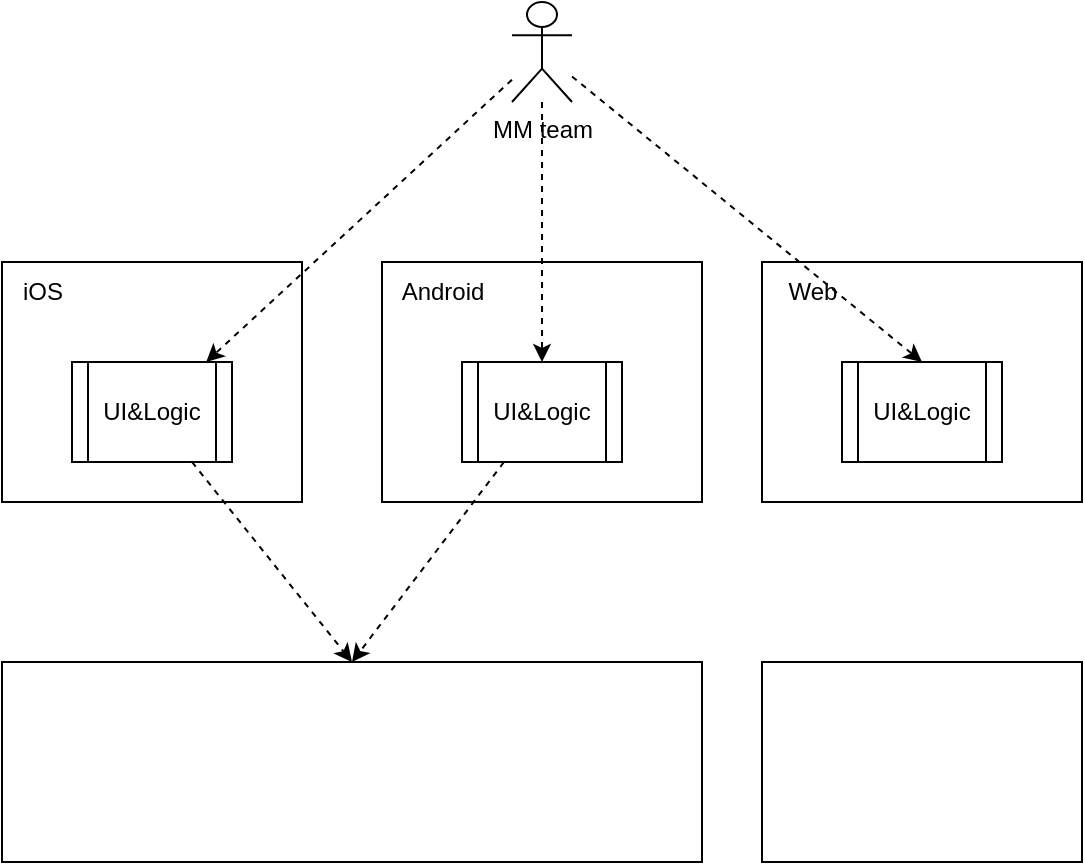 <mxfile version="20.5.1" type="github">
  <diagram id="y7rtck3YeN8wnWgUX3iH" name="Page-1">
    <mxGraphModel dx="678" dy="1073" grid="1" gridSize="10" guides="1" tooltips="1" connect="1" arrows="1" fold="1" page="1" pageScale="1" pageWidth="827" pageHeight="1169" math="0" shadow="0">
      <root>
        <mxCell id="0" />
        <mxCell id="1" parent="0" />
        <mxCell id="xE3xiU5ibn_uZQsDwTcd-1" value="" style="rounded=0;whiteSpace=wrap;html=1;" vertex="1" parent="1">
          <mxGeometry x="60" y="240" width="150" height="120" as="geometry" />
        </mxCell>
        <mxCell id="xE3xiU5ibn_uZQsDwTcd-4" value="" style="rounded=0;whiteSpace=wrap;html=1;" vertex="1" parent="1">
          <mxGeometry x="250" y="240" width="160" height="120" as="geometry" />
        </mxCell>
        <mxCell id="xE3xiU5ibn_uZQsDwTcd-5" value="iOS" style="text;html=1;align=center;verticalAlign=middle;resizable=0;points=[];autosize=1;strokeColor=none;fillColor=none;" vertex="1" parent="1">
          <mxGeometry x="60" y="240" width="40" height="30" as="geometry" />
        </mxCell>
        <mxCell id="xE3xiU5ibn_uZQsDwTcd-7" value="" style="rounded=0;whiteSpace=wrap;html=1;fontFamily=Helvetica;fontSize=12;" vertex="1" parent="1">
          <mxGeometry x="440" y="240" width="160" height="120" as="geometry" />
        </mxCell>
        <mxCell id="xE3xiU5ibn_uZQsDwTcd-8" value="Android" style="text;html=1;align=center;verticalAlign=middle;resizable=0;points=[];autosize=1;strokeColor=none;fillColor=none;fontSize=12;fontFamily=Helvetica;fontColor=default;" vertex="1" parent="1">
          <mxGeometry x="250" y="240" width="60" height="30" as="geometry" />
        </mxCell>
        <mxCell id="xE3xiU5ibn_uZQsDwTcd-6" value="Web" style="text;html=1;align=center;verticalAlign=middle;resizable=0;points=[];autosize=1;strokeColor=none;fillColor=none;rotation=0;" vertex="1" parent="1">
          <mxGeometry x="440" y="240" width="50" height="30" as="geometry" />
        </mxCell>
        <mxCell id="xE3xiU5ibn_uZQsDwTcd-16" style="rounded=0;orthogonalLoop=1;jettySize=auto;html=1;fontFamily=Helvetica;fontSize=12;fontColor=default;dashed=1;" edge="1" parent="1" source="xE3xiU5ibn_uZQsDwTcd-10" target="xE3xiU5ibn_uZQsDwTcd-13">
          <mxGeometry relative="1" as="geometry" />
        </mxCell>
        <mxCell id="xE3xiU5ibn_uZQsDwTcd-17" style="edgeStyle=none;rounded=0;orthogonalLoop=1;jettySize=auto;html=1;dashed=1;fontFamily=Helvetica;fontSize=12;fontColor=default;" edge="1" parent="1" source="xE3xiU5ibn_uZQsDwTcd-10" target="xE3xiU5ibn_uZQsDwTcd-14">
          <mxGeometry relative="1" as="geometry" />
        </mxCell>
        <mxCell id="xE3xiU5ibn_uZQsDwTcd-18" style="edgeStyle=none;rounded=0;orthogonalLoop=1;jettySize=auto;html=1;entryX=0.5;entryY=0;entryDx=0;entryDy=0;dashed=1;fontFamily=Helvetica;fontSize=12;fontColor=default;" edge="1" parent="1" source="xE3xiU5ibn_uZQsDwTcd-10" target="xE3xiU5ibn_uZQsDwTcd-15">
          <mxGeometry relative="1" as="geometry" />
        </mxCell>
        <mxCell id="xE3xiU5ibn_uZQsDwTcd-10" value="MM team" style="shape=umlActor;verticalLabelPosition=bottom;verticalAlign=top;html=1;outlineConnect=0;rounded=0;strokeColor=default;fontFamily=Helvetica;fontSize=12;fontColor=default;fillColor=none;gradientColor=none;" vertex="1" parent="1">
          <mxGeometry x="315" y="110" width="30" height="50" as="geometry" />
        </mxCell>
        <mxCell id="xE3xiU5ibn_uZQsDwTcd-23" style="edgeStyle=none;rounded=0;orthogonalLoop=1;jettySize=auto;html=1;dashed=1;fontFamily=Helvetica;fontSize=12;fontColor=default;entryX=0.5;entryY=0;entryDx=0;entryDy=0;" edge="1" parent="1" source="xE3xiU5ibn_uZQsDwTcd-13" target="xE3xiU5ibn_uZQsDwTcd-19">
          <mxGeometry relative="1" as="geometry">
            <mxPoint x="230" y="440" as="targetPoint" />
          </mxGeometry>
        </mxCell>
        <mxCell id="xE3xiU5ibn_uZQsDwTcd-13" value="UI&amp;amp;Logic" style="shape=process;whiteSpace=wrap;html=1;backgroundOutline=1;rounded=0;strokeColor=default;fontFamily=Helvetica;fontSize=12;fontColor=default;fillColor=none;gradientColor=none;" vertex="1" parent="1">
          <mxGeometry x="95" y="290" width="80" height="50" as="geometry" />
        </mxCell>
        <mxCell id="xE3xiU5ibn_uZQsDwTcd-21" style="edgeStyle=none;rounded=0;orthogonalLoop=1;jettySize=auto;html=1;entryX=0.5;entryY=0;entryDx=0;entryDy=0;dashed=1;fontFamily=Helvetica;fontSize=12;fontColor=default;" edge="1" parent="1" source="xE3xiU5ibn_uZQsDwTcd-14" target="xE3xiU5ibn_uZQsDwTcd-19">
          <mxGeometry relative="1" as="geometry" />
        </mxCell>
        <mxCell id="xE3xiU5ibn_uZQsDwTcd-14" value="UI&amp;amp;Logic" style="shape=process;whiteSpace=wrap;html=1;backgroundOutline=1;rounded=0;strokeColor=default;fontFamily=Helvetica;fontSize=12;fontColor=default;fillColor=none;gradientColor=none;" vertex="1" parent="1">
          <mxGeometry x="290" y="290" width="80" height="50" as="geometry" />
        </mxCell>
        <mxCell id="xE3xiU5ibn_uZQsDwTcd-15" value="UI&amp;amp;Logic" style="shape=process;whiteSpace=wrap;html=1;backgroundOutline=1;rounded=0;strokeColor=default;fontFamily=Helvetica;fontSize=12;fontColor=default;fillColor=none;gradientColor=none;" vertex="1" parent="1">
          <mxGeometry x="480" y="290" width="80" height="50" as="geometry" />
        </mxCell>
        <mxCell id="xE3xiU5ibn_uZQsDwTcd-19" value="" style="rounded=0;whiteSpace=wrap;html=1;fontFamily=Helvetica;fontSize=12;" vertex="1" parent="1">
          <mxGeometry x="60" y="440" width="350" height="100" as="geometry" />
        </mxCell>
        <mxCell id="xE3xiU5ibn_uZQsDwTcd-20" value="" style="rounded=0;whiteSpace=wrap;html=1;fontFamily=Helvetica;fontSize=12;" vertex="1" parent="1">
          <mxGeometry x="440" y="440" width="160" height="100" as="geometry" />
        </mxCell>
      </root>
    </mxGraphModel>
  </diagram>
</mxfile>
